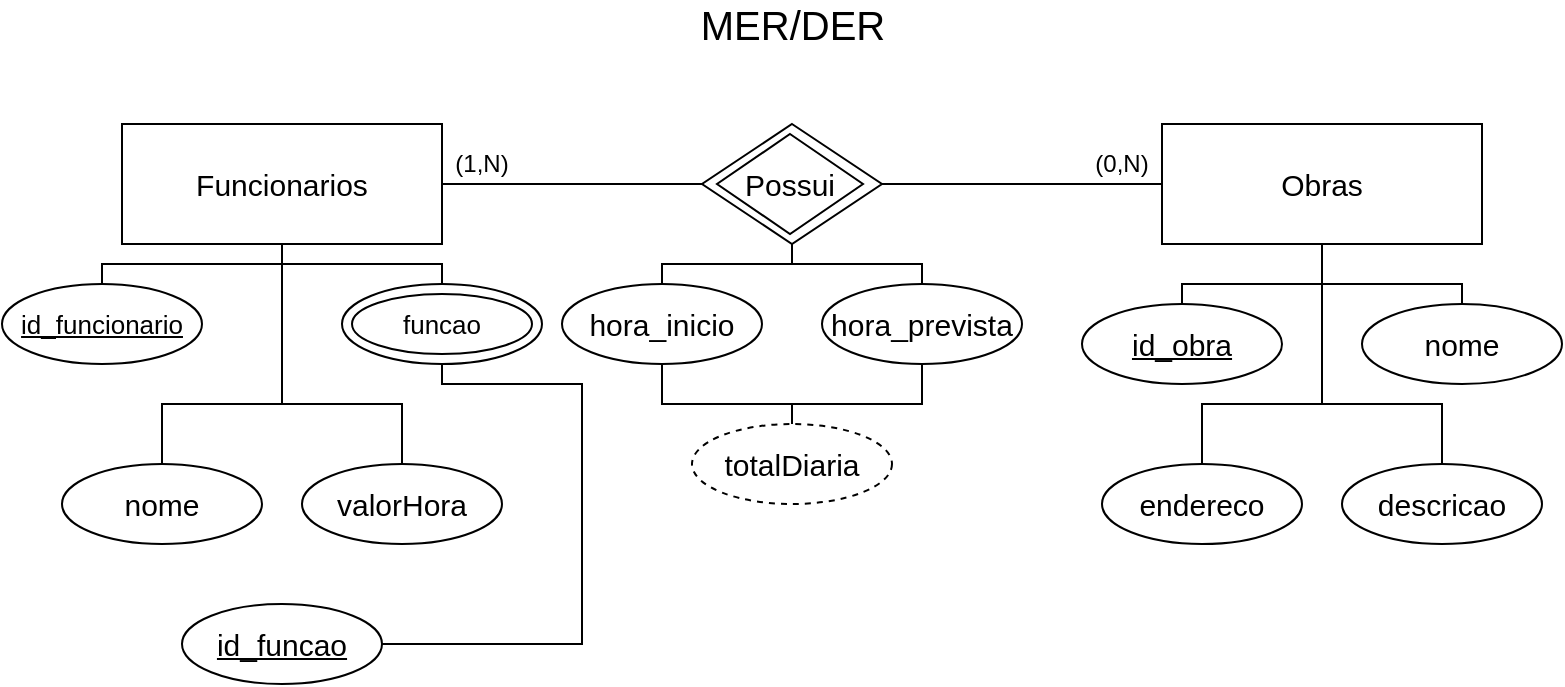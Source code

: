 <mxfile version="13.5.9" type="device"><diagram id="M8ljW2gjTNbMKuKuaZmo" name="Page-1"><mxGraphModel dx="868" dy="490" grid="1" gridSize="10" guides="1" tooltips="1" connect="1" arrows="1" fold="1" page="1" pageScale="1" pageWidth="827" pageHeight="1169" math="0" shadow="0"><root><mxCell id="0"/><mxCell id="1" parent="0"/><mxCell id="9CFpysZbZWfZmJvqFXVo-6" style="edgeStyle=orthogonalEdgeStyle;rounded=0;orthogonalLoop=1;jettySize=auto;html=1;exitX=0.5;exitY=1;exitDx=0;exitDy=0;endArrow=none;endFill=0;entryX=1;entryY=0.5;entryDx=0;entryDy=0;" edge="1" parent="1" source="2Evqzlc1Pz1r-t2WjGeC-11" target="9CFpysZbZWfZmJvqFXVo-7"><mxGeometry relative="1" as="geometry"><mxPoint x="310" y="400" as="targetPoint"/><Array as="points"><mxPoint x="240" y="290"/><mxPoint x="310" y="290"/><mxPoint x="310" y="420"/></Array></mxGeometry></mxCell><mxCell id="2Evqzlc1Pz1r-t2WjGeC-11" value="" style="ellipse;whiteSpace=wrap;html=1;fontSize=15;" parent="1" vertex="1"><mxGeometry x="190" y="240" width="100" height="40" as="geometry"/></mxCell><mxCell id="9CFpysZbZWfZmJvqFXVo-1" value="" style="ellipse;whiteSpace=wrap;html=1;fontSize=15;" vertex="1" parent="1"><mxGeometry x="195" y="245" width="90" height="30" as="geometry"/></mxCell><mxCell id="2Evqzlc1Pz1r-t2WjGeC-44" style="edgeStyle=orthogonalEdgeStyle;rounded=0;orthogonalLoop=1;jettySize=auto;html=1;exitX=0.5;exitY=1;exitDx=0;exitDy=0;entryX=0.5;entryY=0;entryDx=0;entryDy=0;endArrow=none;endFill=0;fontSize=15;" parent="1" source="2Evqzlc1Pz1r-t2WjGeC-6" target="2Evqzlc1Pz1r-t2WjGeC-35" edge="1"><mxGeometry relative="1" as="geometry"><Array as="points"><mxPoint x="415" y="230"/><mxPoint x="480" y="230"/></Array></mxGeometry></mxCell><mxCell id="2Evqzlc1Pz1r-t2WjGeC-45" style="edgeStyle=orthogonalEdgeStyle;rounded=0;orthogonalLoop=1;jettySize=auto;html=1;exitX=0.5;exitY=1;exitDx=0;exitDy=0;entryX=0.5;entryY=0;entryDx=0;entryDy=0;endArrow=none;endFill=0;fontSize=15;" parent="1" source="2Evqzlc1Pz1r-t2WjGeC-6" target="2Evqzlc1Pz1r-t2WjGeC-34" edge="1"><mxGeometry relative="1" as="geometry"><Array as="points"><mxPoint x="415" y="230"/><mxPoint x="350" y="230"/></Array></mxGeometry></mxCell><mxCell id="2Evqzlc1Pz1r-t2WjGeC-6" value="" style="rhombus;whiteSpace=wrap;html=1;fontSize=15;" parent="1" vertex="1"><mxGeometry x="370" y="160" width="90" height="60" as="geometry"/></mxCell><mxCell id="2Evqzlc1Pz1r-t2WjGeC-16" value="" style="rhombus;whiteSpace=wrap;html=1;fontSize=15;" parent="1" vertex="1"><mxGeometry x="377.5" y="165" width="73" height="50" as="geometry"/></mxCell><mxCell id="2Evqzlc1Pz1r-t2WjGeC-9" style="edgeStyle=orthogonalEdgeStyle;rounded=0;orthogonalLoop=1;jettySize=auto;html=1;exitX=1;exitY=0.5;exitDx=0;exitDy=0;entryX=0;entryY=0.5;entryDx=0;entryDy=0;fontSize=15;endArrow=none;endFill=0;" parent="1" source="2Evqzlc1Pz1r-t2WjGeC-1" target="2Evqzlc1Pz1r-t2WjGeC-6" edge="1"><mxGeometry relative="1" as="geometry"/></mxCell><mxCell id="2Evqzlc1Pz1r-t2WjGeC-24" style="edgeStyle=orthogonalEdgeStyle;rounded=0;orthogonalLoop=1;jettySize=auto;html=1;exitX=0.5;exitY=1;exitDx=0;exitDy=0;entryX=0.5;entryY=0;entryDx=0;entryDy=0;endArrow=none;endFill=0;fontSize=13;" parent="1" source="2Evqzlc1Pz1r-t2WjGeC-1" target="2Evqzlc1Pz1r-t2WjGeC-15" edge="1"><mxGeometry relative="1" as="geometry"><Array as="points"><mxPoint x="160" y="300"/><mxPoint x="100" y="300"/></Array></mxGeometry></mxCell><mxCell id="2Evqzlc1Pz1r-t2WjGeC-25" style="edgeStyle=orthogonalEdgeStyle;rounded=0;orthogonalLoop=1;jettySize=auto;html=1;exitX=0.5;exitY=1;exitDx=0;exitDy=0;entryX=0.5;entryY=0;entryDx=0;entryDy=0;endArrow=none;endFill=0;fontSize=13;" parent="1" source="2Evqzlc1Pz1r-t2WjGeC-1" target="2Evqzlc1Pz1r-t2WjGeC-11" edge="1"><mxGeometry relative="1" as="geometry"><Array as="points"><mxPoint x="160" y="230"/><mxPoint x="240" y="230"/></Array></mxGeometry></mxCell><mxCell id="2Evqzlc1Pz1r-t2WjGeC-26" style="edgeStyle=orthogonalEdgeStyle;rounded=0;orthogonalLoop=1;jettySize=auto;html=1;exitX=0.5;exitY=1;exitDx=0;exitDy=0;entryX=0.5;entryY=0;entryDx=0;entryDy=0;endArrow=none;endFill=0;fontSize=13;" parent="1" source="2Evqzlc1Pz1r-t2WjGeC-1" target="2Evqzlc1Pz1r-t2WjGeC-14" edge="1"><mxGeometry relative="1" as="geometry"><Array as="points"><mxPoint x="160" y="230"/><mxPoint x="70" y="230"/></Array></mxGeometry></mxCell><mxCell id="2Evqzlc1Pz1r-t2WjGeC-41" style="edgeStyle=orthogonalEdgeStyle;rounded=0;orthogonalLoop=1;jettySize=auto;html=1;exitX=0.5;exitY=1;exitDx=0;exitDy=0;entryX=0.5;entryY=0;entryDx=0;entryDy=0;endArrow=none;endFill=0;fontSize=15;" parent="1" source="2Evqzlc1Pz1r-t2WjGeC-1" target="2Evqzlc1Pz1r-t2WjGeC-39" edge="1"><mxGeometry relative="1" as="geometry"><Array as="points"><mxPoint x="160" y="300"/><mxPoint x="220" y="300"/></Array></mxGeometry></mxCell><mxCell id="2Evqzlc1Pz1r-t2WjGeC-1" value="" style="rounded=0;whiteSpace=wrap;html=1;" parent="1" vertex="1"><mxGeometry x="80" y="160" width="160" height="60" as="geometry"/></mxCell><mxCell id="2Evqzlc1Pz1r-t2WjGeC-37" style="edgeStyle=orthogonalEdgeStyle;rounded=0;orthogonalLoop=1;jettySize=auto;html=1;exitX=0.5;exitY=1;exitDx=0;exitDy=0;entryX=0.5;entryY=0;entryDx=0;entryDy=0;endArrow=none;endFill=0;fontSize=15;" parent="1" source="2Evqzlc1Pz1r-t2WjGeC-4" target="2Evqzlc1Pz1r-t2WjGeC-27" edge="1"><mxGeometry relative="1" as="geometry"/></mxCell><mxCell id="zGsWIa2ZH-LvQ--rBU-y-3" style="edgeStyle=orthogonalEdgeStyle;rounded=0;orthogonalLoop=1;jettySize=auto;html=1;exitX=0.5;exitY=1;exitDx=0;exitDy=0;entryX=0.5;entryY=0;entryDx=0;entryDy=0;endArrow=none;endFill=0;" parent="1" source="2Evqzlc1Pz1r-t2WjGeC-4" target="zGsWIa2ZH-LvQ--rBU-y-1" edge="1"><mxGeometry relative="1" as="geometry"/></mxCell><mxCell id="zGsWIa2ZH-LvQ--rBU-y-4" style="edgeStyle=orthogonalEdgeStyle;rounded=0;orthogonalLoop=1;jettySize=auto;html=1;exitX=0.5;exitY=1;exitDx=0;exitDy=0;entryX=0.5;entryY=0;entryDx=0;entryDy=0;endArrow=none;endFill=0;" parent="1" source="2Evqzlc1Pz1r-t2WjGeC-4" target="2Evqzlc1Pz1r-t2WjGeC-30" edge="1"><mxGeometry relative="1" as="geometry"><Array as="points"><mxPoint x="680" y="300"/><mxPoint x="620" y="300"/></Array></mxGeometry></mxCell><mxCell id="zGsWIa2ZH-LvQ--rBU-y-5" style="edgeStyle=orthogonalEdgeStyle;rounded=0;orthogonalLoop=1;jettySize=auto;html=1;exitX=0.5;exitY=1;exitDx=0;exitDy=0;entryX=0.5;entryY=0;entryDx=0;entryDy=0;endArrow=none;endFill=0;" parent="1" source="2Evqzlc1Pz1r-t2WjGeC-4" target="2Evqzlc1Pz1r-t2WjGeC-28" edge="1"><mxGeometry relative="1" as="geometry"><Array as="points"><mxPoint x="680" y="300"/><mxPoint x="740" y="300"/></Array></mxGeometry></mxCell><mxCell id="2Evqzlc1Pz1r-t2WjGeC-4" value="" style="rounded=0;whiteSpace=wrap;html=1;fontSize=15;" parent="1" vertex="1"><mxGeometry x="600" y="160" width="160" height="60" as="geometry"/></mxCell><mxCell id="2Evqzlc1Pz1r-t2WjGeC-10" style="edgeStyle=orthogonalEdgeStyle;rounded=0;orthogonalLoop=1;jettySize=auto;html=1;exitX=1;exitY=0.5;exitDx=0;exitDy=0;entryX=0;entryY=0.5;entryDx=0;entryDy=0;endArrow=none;endFill=0;fontSize=15;" parent="1" source="2Evqzlc1Pz1r-t2WjGeC-6" target="2Evqzlc1Pz1r-t2WjGeC-4" edge="1"><mxGeometry relative="1" as="geometry"/></mxCell><mxCell id="2Evqzlc1Pz1r-t2WjGeC-7" value="Possui" style="text;html=1;strokeColor=none;fillColor=none;align=center;verticalAlign=middle;whiteSpace=wrap;rounded=0;fontSize=15;" parent="1" vertex="1"><mxGeometry x="394" y="180" width="40" height="20" as="geometry"/></mxCell><mxCell id="2Evqzlc1Pz1r-t2WjGeC-8" value="Funcionarios" style="text;html=1;strokeColor=none;fillColor=none;align=center;verticalAlign=middle;whiteSpace=wrap;rounded=0;fontSize=15;" parent="1" vertex="1"><mxGeometry x="100" y="180" width="120" height="20" as="geometry"/></mxCell><mxCell id="2Evqzlc1Pz1r-t2WjGeC-14" value="" style="ellipse;whiteSpace=wrap;html=1;fontSize=15;" parent="1" vertex="1"><mxGeometry x="20" y="240" width="100" height="40" as="geometry"/></mxCell><mxCell id="2Evqzlc1Pz1r-t2WjGeC-15" value="" style="ellipse;whiteSpace=wrap;html=1;fontSize=15;" parent="1" vertex="1"><mxGeometry x="50" y="330" width="100" height="40" as="geometry"/></mxCell><mxCell id="2Evqzlc1Pz1r-t2WjGeC-20" value="id_funcionario" style="text;html=1;strokeColor=none;fillColor=none;align=center;verticalAlign=middle;whiteSpace=wrap;rounded=0;fontSize=13;fontStyle=4" parent="1" vertex="1"><mxGeometry x="50" y="250" width="40" height="20" as="geometry"/></mxCell><mxCell id="2Evqzlc1Pz1r-t2WjGeC-21" value="nome" style="text;html=1;strokeColor=none;fillColor=none;align=center;verticalAlign=middle;whiteSpace=wrap;rounded=0;fontSize=15;" parent="1" vertex="1"><mxGeometry x="80" y="340" width="40" height="20" as="geometry"/></mxCell><mxCell id="2Evqzlc1Pz1r-t2WjGeC-23" value="funcao" style="text;html=1;strokeColor=none;fillColor=none;align=center;verticalAlign=middle;whiteSpace=wrap;rounded=0;fontSize=13;" parent="1" vertex="1"><mxGeometry x="220" y="250" width="40" height="20" as="geometry"/></mxCell><mxCell id="2Evqzlc1Pz1r-t2WjGeC-27" value="" style="ellipse;whiteSpace=wrap;html=1;fontSize=15;" parent="1" vertex="1"><mxGeometry x="700" y="250" width="100" height="40" as="geometry"/></mxCell><mxCell id="2Evqzlc1Pz1r-t2WjGeC-28" value="descricao" style="ellipse;whiteSpace=wrap;html=1;fontSize=15;" parent="1" vertex="1"><mxGeometry x="690" y="330" width="100" height="40" as="geometry"/></mxCell><mxCell id="2Evqzlc1Pz1r-t2WjGeC-30" value="endereco" style="ellipse;whiteSpace=wrap;html=1;fontSize=15;" parent="1" vertex="1"><mxGeometry x="570" y="330" width="100" height="40" as="geometry"/></mxCell><mxCell id="2Evqzlc1Pz1r-t2WjGeC-32" value="Obras" style="text;html=1;strokeColor=none;fillColor=none;align=center;verticalAlign=middle;whiteSpace=wrap;rounded=0;fontSize=15;" parent="1" vertex="1"><mxGeometry x="660" y="180" width="40" height="20" as="geometry"/></mxCell><mxCell id="2Evqzlc1Pz1r-t2WjGeC-33" value="nome" style="text;html=1;strokeColor=none;fillColor=none;align=center;verticalAlign=middle;whiteSpace=wrap;rounded=0;fontSize=15;" parent="1" vertex="1"><mxGeometry x="730" y="260" width="40" height="20" as="geometry"/></mxCell><mxCell id="9CFpysZbZWfZmJvqFXVo-2" style="edgeStyle=orthogonalEdgeStyle;rounded=0;orthogonalLoop=1;jettySize=auto;html=1;exitX=0.5;exitY=1;exitDx=0;exitDy=0;endArrow=none;endFill=0;" edge="1" parent="1" source="2Evqzlc1Pz1r-t2WjGeC-34" target="2Evqzlc1Pz1r-t2WjGeC-46"><mxGeometry relative="1" as="geometry"/></mxCell><mxCell id="2Evqzlc1Pz1r-t2WjGeC-34" value="hora_inicio" style="ellipse;whiteSpace=wrap;html=1;fontSize=15;" parent="1" vertex="1"><mxGeometry x="300" y="240" width="100" height="40" as="geometry"/></mxCell><mxCell id="9CFpysZbZWfZmJvqFXVo-5" style="edgeStyle=orthogonalEdgeStyle;rounded=0;orthogonalLoop=1;jettySize=auto;html=1;exitX=0.5;exitY=1;exitDx=0;exitDy=0;entryX=0.5;entryY=0;entryDx=0;entryDy=0;endArrow=none;endFill=0;" edge="1" parent="1" source="2Evqzlc1Pz1r-t2WjGeC-35" target="2Evqzlc1Pz1r-t2WjGeC-46"><mxGeometry relative="1" as="geometry"/></mxCell><mxCell id="2Evqzlc1Pz1r-t2WjGeC-35" value="hora_prevista" style="ellipse;whiteSpace=wrap;html=1;fontSize=15;" parent="1" vertex="1"><mxGeometry x="430" y="240" width="100" height="40" as="geometry"/></mxCell><mxCell id="2Evqzlc1Pz1r-t2WjGeC-39" value="valorHora" style="ellipse;whiteSpace=wrap;html=1;fontSize=15;" parent="1" vertex="1"><mxGeometry x="170" y="330" width="100" height="40" as="geometry"/></mxCell><mxCell id="2Evqzlc1Pz1r-t2WjGeC-46" value="totalDiaria" style="ellipse;whiteSpace=wrap;html=1;fontSize=15;dashed=1;" parent="1" vertex="1"><mxGeometry x="365" y="310" width="100" height="40" as="geometry"/></mxCell><mxCell id="2Evqzlc1Pz1r-t2WjGeC-48" value="(1,N)" style="text;html=1;strokeColor=none;fillColor=none;align=center;verticalAlign=middle;whiteSpace=wrap;rounded=0;fontSize=12;" parent="1" vertex="1"><mxGeometry x="240" y="170" width="40" height="20" as="geometry"/></mxCell><mxCell id="2Evqzlc1Pz1r-t2WjGeC-49" value="(0,N)" style="text;html=1;strokeColor=none;fillColor=none;align=center;verticalAlign=middle;whiteSpace=wrap;rounded=0;fontSize=12;" parent="1" vertex="1"><mxGeometry x="560" y="170" width="40" height="20" as="geometry"/></mxCell><mxCell id="zGsWIa2ZH-LvQ--rBU-y-1" value="" style="ellipse;whiteSpace=wrap;html=1;fontSize=15;" parent="1" vertex="1"><mxGeometry x="560" y="250" width="100" height="40" as="geometry"/></mxCell><mxCell id="zGsWIa2ZH-LvQ--rBU-y-2" value="id_obra" style="text;html=1;strokeColor=none;fillColor=none;align=center;verticalAlign=middle;whiteSpace=wrap;rounded=0;fontSize=15;fontStyle=4" parent="1" vertex="1"><mxGeometry x="590" y="260" width="40" height="20" as="geometry"/></mxCell><mxCell id="9CFpysZbZWfZmJvqFXVo-7" value="&lt;u&gt;id_funcao&lt;/u&gt;" style="ellipse;whiteSpace=wrap;html=1;fontSize=15;" vertex="1" parent="1"><mxGeometry x="110" y="400" width="100" height="40" as="geometry"/></mxCell><mxCell id="9CFpysZbZWfZmJvqFXVo-9" value="MER/DER" style="text;html=1;strokeColor=none;fillColor=none;align=center;verticalAlign=middle;whiteSpace=wrap;rounded=0;fontSize=20;" vertex="1" parent="1"><mxGeometry x="347.5" y="100" width="135" height="20" as="geometry"/></mxCell></root></mxGraphModel></diagram></mxfile>